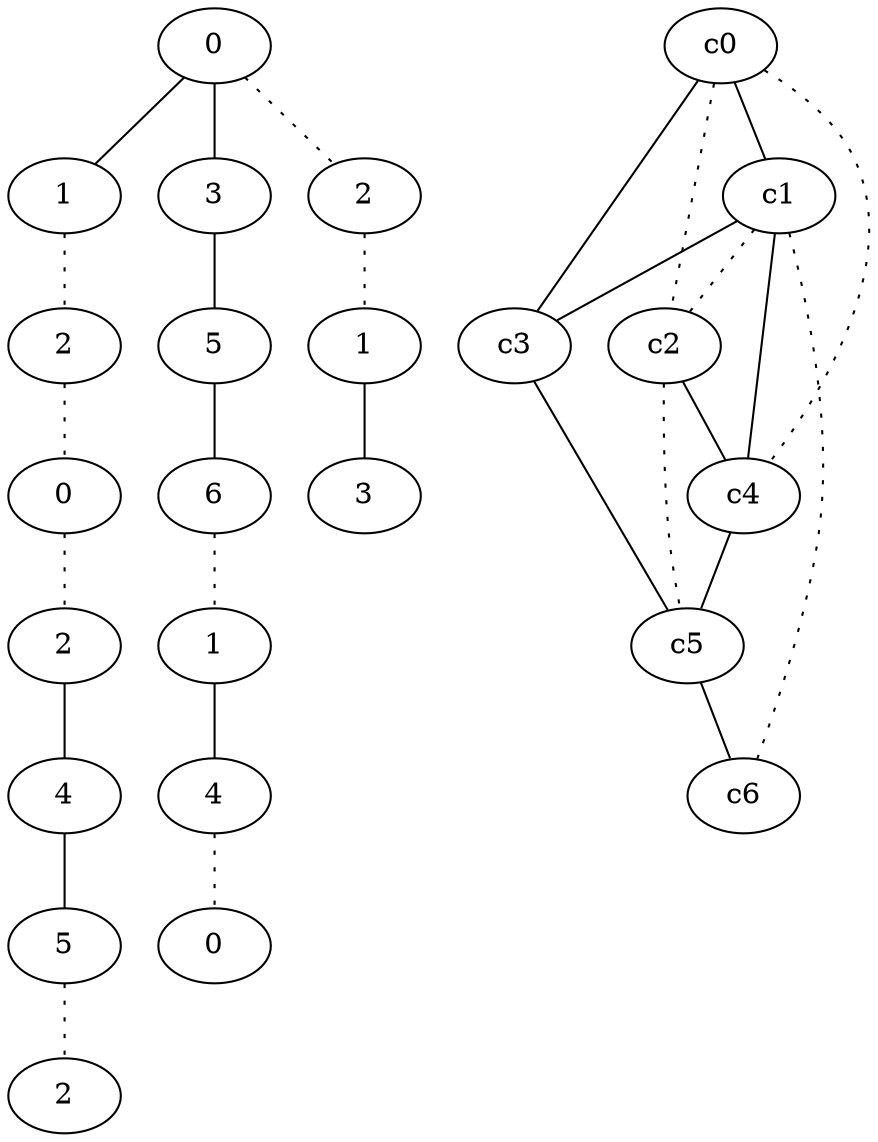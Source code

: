 graph {
a0[label=0];
a1[label=1];
a2[label=2];
a3[label=0];
a4[label=2];
a5[label=4];
a6[label=5];
a7[label=2];
a8[label=3];
a9[label=5];
a10[label=6];
a11[label=1];
a12[label=4];
a13[label=0];
a14[label=2];
a15[label=1];
a16[label=3];
a0 -- a1;
a0 -- a8;
a0 -- a14 [style=dotted];
a1 -- a2 [style=dotted];
a2 -- a3 [style=dotted];
a3 -- a4 [style=dotted];
a4 -- a5;
a5 -- a6;
a6 -- a7 [style=dotted];
a8 -- a9;
a9 -- a10;
a10 -- a11 [style=dotted];
a11 -- a12;
a12 -- a13 [style=dotted];
a14 -- a15 [style=dotted];
a15 -- a16;
c0 -- c1;
c0 -- c2 [style=dotted];
c0 -- c3;
c0 -- c4 [style=dotted];
c1 -- c2 [style=dotted];
c1 -- c3;
c1 -- c4;
c1 -- c6 [style=dotted];
c2 -- c4;
c2 -- c5 [style=dotted];
c3 -- c5;
c4 -- c5;
c5 -- c6;
}
